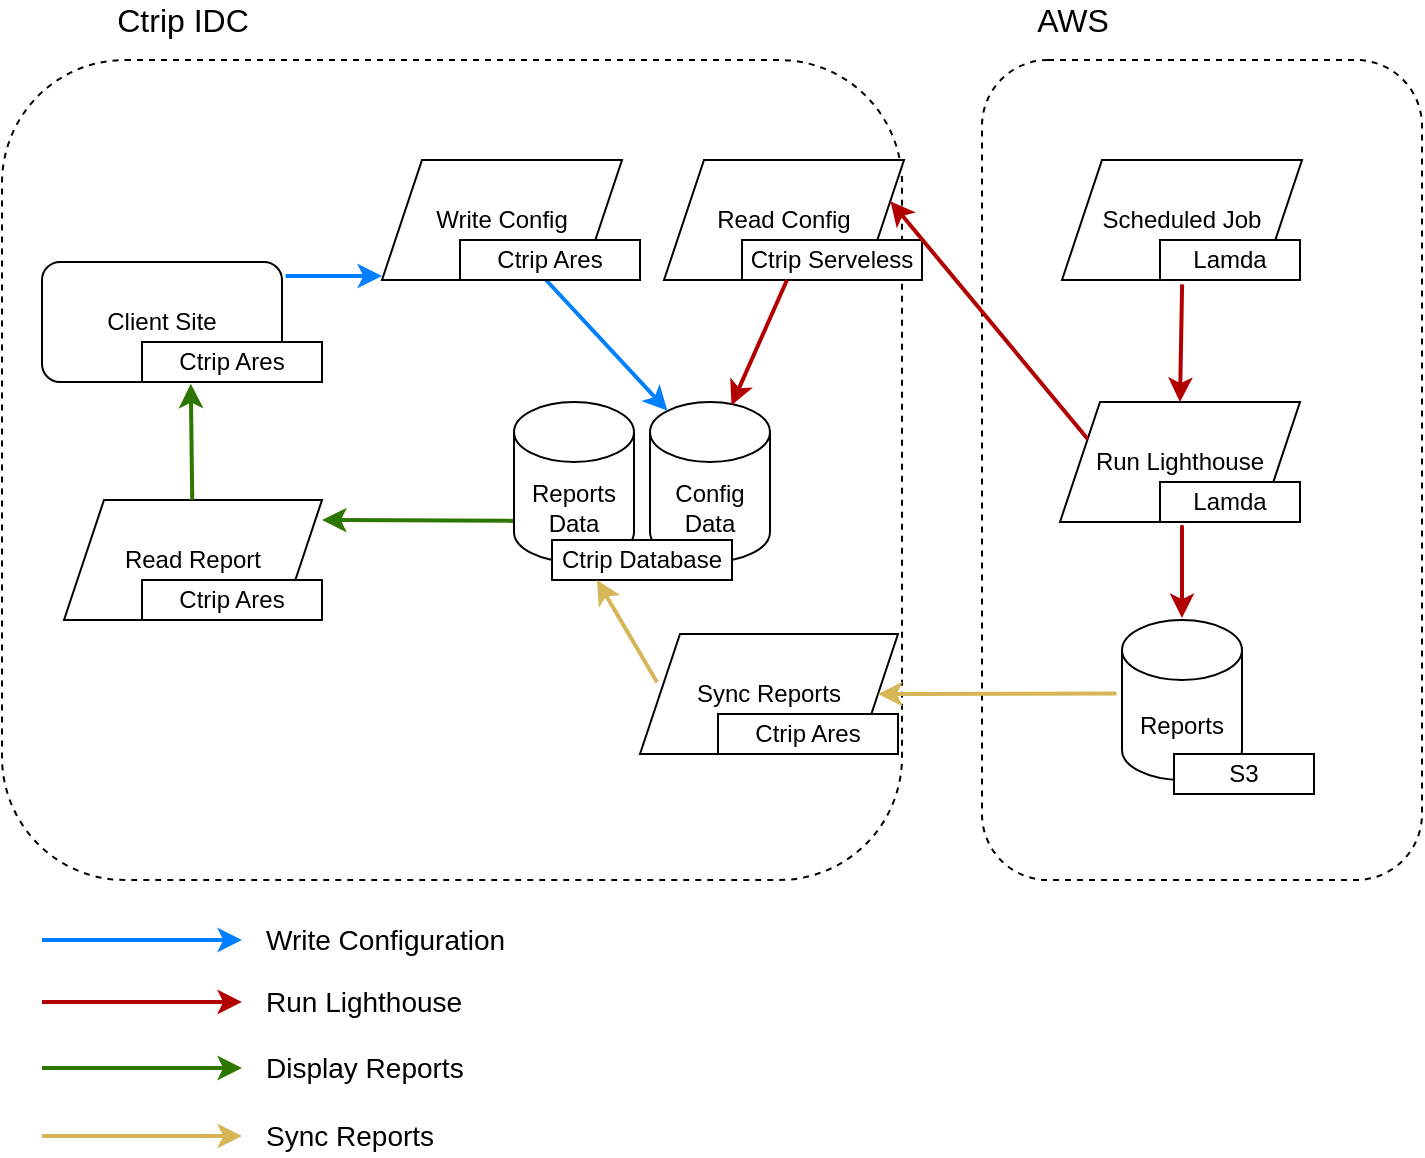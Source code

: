 <mxfile version="18.0.2" type="github">
  <diagram id="jIUldm5I0Oqk9Oj3hHHX" name="Page-1">
    <mxGraphModel dx="2184" dy="797" grid="1" gridSize="10" guides="1" tooltips="1" connect="1" arrows="1" fold="1" page="1" pageScale="1" pageWidth="827" pageHeight="1169" math="0" shadow="0">
      <root>
        <mxCell id="0" />
        <mxCell id="1" parent="0" />
        <mxCell id="R6yvzvd_kbyUxVRJHQfj-18" value="" style="rounded=1;whiteSpace=wrap;html=1;dashed=1;" parent="1" vertex="1">
          <mxGeometry x="-10" y="410" width="450" height="410" as="geometry" />
        </mxCell>
        <mxCell id="R6yvzvd_kbyUxVRJHQfj-17" value="" style="rounded=1;whiteSpace=wrap;html=1;dashed=1;" parent="1" vertex="1">
          <mxGeometry x="480" y="410" width="220" height="410" as="geometry" />
        </mxCell>
        <mxCell id="R6yvzvd_kbyUxVRJHQfj-3" value="Config Data" style="shape=cylinder3;whiteSpace=wrap;html=1;boundedLbl=1;backgroundOutline=1;size=15;" parent="1" vertex="1">
          <mxGeometry x="314" y="581" width="60" height="80" as="geometry" />
        </mxCell>
        <mxCell id="R6yvzvd_kbyUxVRJHQfj-4" value="Write Config" style="shape=parallelogram;perimeter=parallelogramPerimeter;whiteSpace=wrap;html=1;fixedSize=1;" parent="1" vertex="1">
          <mxGeometry x="180" y="460" width="120" height="60" as="geometry" />
        </mxCell>
        <mxCell id="R6yvzvd_kbyUxVRJHQfj-5" value="Client Site" style="rounded=1;whiteSpace=wrap;html=1;" parent="1" vertex="1">
          <mxGeometry x="10" y="511" width="120" height="60" as="geometry" />
        </mxCell>
        <mxCell id="R6yvzvd_kbyUxVRJHQfj-6" value="Read Report" style="shape=parallelogram;perimeter=parallelogramPerimeter;whiteSpace=wrap;html=1;fixedSize=1;container=1;" parent="1" vertex="1">
          <mxGeometry x="21" y="630" width="129" height="60" as="geometry" />
        </mxCell>
        <mxCell id="R6yvzvd_kbyUxVRJHQfj-33" value="Ctrip Ares" style="rounded=0;whiteSpace=wrap;html=1;fontSize=12;" parent="R6yvzvd_kbyUxVRJHQfj-6" vertex="1">
          <mxGeometry x="39" y="40" width="90" height="20" as="geometry" />
        </mxCell>
        <mxCell id="R6yvzvd_kbyUxVRJHQfj-7" value="Reports" style="shape=cylinder3;whiteSpace=wrap;html=1;boundedLbl=1;backgroundOutline=1;size=15;" parent="1" vertex="1">
          <mxGeometry x="550" y="690" width="60" height="80" as="geometry" />
        </mxCell>
        <mxCell id="R6yvzvd_kbyUxVRJHQfj-8" value="Run Lighthouse" style="shape=parallelogram;perimeter=parallelogramPerimeter;whiteSpace=wrap;html=1;fixedSize=1;" parent="1" vertex="1">
          <mxGeometry x="519" y="581" width="120" height="60" as="geometry" />
        </mxCell>
        <mxCell id="R6yvzvd_kbyUxVRJHQfj-9" value="" style="curved=1;endArrow=classic;html=1;rounded=0;strokeColor=#007FFF;strokeWidth=2;exitX=1.015;exitY=0.117;exitDx=0;exitDy=0;exitPerimeter=0;entryX=0;entryY=0.967;entryDx=0;entryDy=0;entryPerimeter=0;" parent="1" source="R6yvzvd_kbyUxVRJHQfj-5" target="R6yvzvd_kbyUxVRJHQfj-4" edge="1">
          <mxGeometry width="50" height="50" relative="1" as="geometry">
            <mxPoint x="130" y="541" as="sourcePoint" />
            <mxPoint x="180" y="520" as="targetPoint" />
            <Array as="points" />
          </mxGeometry>
        </mxCell>
        <mxCell id="R6yvzvd_kbyUxVRJHQfj-10" value="" style="curved=1;endArrow=classic;html=1;rounded=0;exitX=0.477;exitY=0.994;exitDx=0;exitDy=0;strokeColor=#007FFF;entryX=0.145;entryY=0;entryDx=0;entryDy=4.35;entryPerimeter=0;strokeWidth=2;exitPerimeter=0;" parent="1" source="R6yvzvd_kbyUxVRJHQfj-32" target="R6yvzvd_kbyUxVRJHQfj-3" edge="1">
          <mxGeometry width="50" height="50" relative="1" as="geometry">
            <mxPoint x="290" y="620" as="sourcePoint" />
            <mxPoint x="390" y="669" as="targetPoint" />
            <Array as="points" />
          </mxGeometry>
        </mxCell>
        <mxCell id="R6yvzvd_kbyUxVRJHQfj-11" value="Scheduled Job" style="shape=parallelogram;perimeter=parallelogramPerimeter;whiteSpace=wrap;html=1;fixedSize=1;container=1;" parent="1" vertex="1">
          <mxGeometry x="520" y="460" width="120" height="60" as="geometry" />
        </mxCell>
        <mxCell id="R6yvzvd_kbyUxVRJHQfj-28" value="Lamda" style="rounded=0;whiteSpace=wrap;html=1;fontSize=12;" parent="R6yvzvd_kbyUxVRJHQfj-11" vertex="1">
          <mxGeometry x="49" y="40" width="70" height="20" as="geometry" />
        </mxCell>
        <mxCell id="R6yvzvd_kbyUxVRJHQfj-14" value="" style="curved=1;endArrow=classic;html=1;rounded=0;strokeColor=#B20000;entryX=0.5;entryY=0;entryDx=0;entryDy=0;fillColor=#e51400;entryPerimeter=0;strokeWidth=2;" parent="1" edge="1">
          <mxGeometry width="50" height="50" relative="1" as="geometry">
            <mxPoint x="580" y="649" as="sourcePoint" />
            <mxPoint x="580" y="689" as="targetPoint" />
            <Array as="points">
              <mxPoint x="580" y="629" />
            </Array>
          </mxGeometry>
        </mxCell>
        <mxCell id="R6yvzvd_kbyUxVRJHQfj-15" value="" style="curved=1;endArrow=classic;html=1;rounded=0;strokeColor=#2D7600;fillColor=#60a917;strokeWidth=2;exitX=0;exitY=1;exitDx=0;exitDy=-15;exitPerimeter=0;" parent="1" edge="1">
          <mxGeometry width="50" height="50" relative="1" as="geometry">
            <mxPoint x="246" y="640.44" as="sourcePoint" />
            <mxPoint x="150" y="640" as="targetPoint" />
            <Array as="points" />
          </mxGeometry>
        </mxCell>
        <mxCell id="R6yvzvd_kbyUxVRJHQfj-16" value="" style="curved=1;endArrow=classic;html=1;rounded=0;strokeColor=#2D7600;fillColor=#60a917;strokeWidth=2;entryX=0.271;entryY=1.041;entryDx=0;entryDy=0;entryPerimeter=0;" parent="1" source="R6yvzvd_kbyUxVRJHQfj-6" target="R6yvzvd_kbyUxVRJHQfj-34" edge="1">
          <mxGeometry width="50" height="50" relative="1" as="geometry">
            <mxPoint x="300" y="550" as="sourcePoint" />
            <mxPoint x="86" y="580" as="targetPoint" />
            <Array as="points" />
          </mxGeometry>
        </mxCell>
        <mxCell id="R6yvzvd_kbyUxVRJHQfj-20" value="Ctrip IDC" style="text;html=1;align=center;verticalAlign=middle;resizable=0;points=[];autosize=1;strokeColor=none;fillColor=none;fontSize=16;" parent="1" vertex="1">
          <mxGeometry x="40" y="380" width="80" height="20" as="geometry" />
        </mxCell>
        <mxCell id="R6yvzvd_kbyUxVRJHQfj-21" value="AWS" style="text;html=1;align=center;verticalAlign=middle;resizable=0;points=[];autosize=1;strokeColor=none;fillColor=none;fontSize=16;" parent="1" vertex="1">
          <mxGeometry x="500" y="380" width="50" height="20" as="geometry" />
        </mxCell>
        <mxCell id="R6yvzvd_kbyUxVRJHQfj-22" value="" style="curved=1;endArrow=classic;html=1;rounded=0;exitX=1;exitY=0.5;exitDx=0;exitDy=0;strokeColor=#007FFF;strokeWidth=2;" parent="1" edge="1">
          <mxGeometry width="50" height="50" relative="1" as="geometry">
            <mxPoint x="10" y="850" as="sourcePoint" />
            <mxPoint x="110" y="850" as="targetPoint" />
            <Array as="points" />
          </mxGeometry>
        </mxCell>
        <mxCell id="R6yvzvd_kbyUxVRJHQfj-23" value="" style="curved=1;endArrow=classic;html=1;rounded=0;strokeColor=#B20000;fillColor=#e51400;strokeWidth=2;" parent="1" edge="1">
          <mxGeometry width="50" height="50" relative="1" as="geometry">
            <mxPoint x="10" y="881" as="sourcePoint" />
            <mxPoint x="110" y="881" as="targetPoint" />
            <Array as="points" />
          </mxGeometry>
        </mxCell>
        <mxCell id="R6yvzvd_kbyUxVRJHQfj-24" value="" style="curved=1;endArrow=classic;html=1;rounded=0;strokeColor=#2D7600;fillColor=#60a917;strokeWidth=2;" parent="1" edge="1">
          <mxGeometry width="50" height="50" relative="1" as="geometry">
            <mxPoint x="10" y="914" as="sourcePoint" />
            <mxPoint x="110" y="914" as="targetPoint" />
            <Array as="points" />
          </mxGeometry>
        </mxCell>
        <mxCell id="R6yvzvd_kbyUxVRJHQfj-25" value="Write Configuration" style="text;html=1;align=left;verticalAlign=middle;resizable=0;points=[];autosize=1;strokeColor=none;fillColor=none;fontSize=14;" parent="1" vertex="1">
          <mxGeometry x="120" y="840" width="140" height="20" as="geometry" />
        </mxCell>
        <mxCell id="R6yvzvd_kbyUxVRJHQfj-26" value="Run Lighthouse" style="text;html=1;align=left;verticalAlign=middle;resizable=0;points=[];autosize=1;strokeColor=none;fillColor=none;fontSize=14;" parent="1" vertex="1">
          <mxGeometry x="120" y="871" width="110" height="20" as="geometry" />
        </mxCell>
        <mxCell id="R6yvzvd_kbyUxVRJHQfj-27" value="Display Reports" style="text;html=1;align=left;verticalAlign=middle;resizable=0;points=[];autosize=1;strokeColor=none;fillColor=none;fontSize=14;" parent="1" vertex="1">
          <mxGeometry x="120" y="904" width="110" height="20" as="geometry" />
        </mxCell>
        <mxCell id="R6yvzvd_kbyUxVRJHQfj-29" value="Lamda" style="rounded=0;whiteSpace=wrap;html=1;fontSize=12;" parent="1" vertex="1">
          <mxGeometry x="569" y="621" width="70" height="20" as="geometry" />
        </mxCell>
        <mxCell id="R6yvzvd_kbyUxVRJHQfj-30" value="S3" style="rounded=0;whiteSpace=wrap;html=1;fontSize=12;" parent="1" vertex="1">
          <mxGeometry x="576" y="757" width="70" height="20" as="geometry" />
        </mxCell>
        <mxCell id="R6yvzvd_kbyUxVRJHQfj-32" value="Ctrip Ares" style="rounded=0;whiteSpace=wrap;html=1;fontSize=12;" parent="1" vertex="1">
          <mxGeometry x="219" y="500" width="90" height="20" as="geometry" />
        </mxCell>
        <mxCell id="R6yvzvd_kbyUxVRJHQfj-34" value="Ctrip Ares" style="rounded=0;whiteSpace=wrap;html=1;fontSize=12;" parent="1" vertex="1">
          <mxGeometry x="60" y="551" width="90" height="20" as="geometry" />
        </mxCell>
        <mxCell id="R6yvzvd_kbyUxVRJHQfj-35" value="Read Config" style="shape=parallelogram;perimeter=parallelogramPerimeter;whiteSpace=wrap;html=1;fixedSize=1;" parent="1" vertex="1">
          <mxGeometry x="321" y="460" width="120" height="60" as="geometry" />
        </mxCell>
        <mxCell id="R6yvzvd_kbyUxVRJHQfj-36" value="Ctrip Serveless" style="rounded=0;whiteSpace=wrap;html=1;fontSize=12;" parent="1" vertex="1">
          <mxGeometry x="360" y="500" width="90" height="20" as="geometry" />
        </mxCell>
        <mxCell id="R6yvzvd_kbyUxVRJHQfj-38" value="" style="curved=1;endArrow=classic;html=1;rounded=0;strokeColor=#B20000;fillColor=#e51400;strokeWidth=2;verticalAlign=middle;exitX=0.25;exitY=1;exitDx=0;exitDy=0;entryX=0.679;entryY=0.02;entryDx=0;entryDy=0;entryPerimeter=0;" parent="1" source="R6yvzvd_kbyUxVRJHQfj-36" target="R6yvzvd_kbyUxVRJHQfj-3" edge="1">
          <mxGeometry width="50" height="50" relative="1" as="geometry">
            <mxPoint x="360" y="630" as="sourcePoint" />
            <mxPoint x="300" y="690" as="targetPoint" />
            <Array as="points" />
          </mxGeometry>
        </mxCell>
        <mxCell id="R6yvzvd_kbyUxVRJHQfj-12" value="" style="curved=1;endArrow=classic;html=1;rounded=0;strokeColor=#B20000;fillColor=#e51400;strokeWidth=2;entryX=0.836;entryY=-0.168;entryDx=0;entryDy=0;entryPerimeter=0;exitX=0;exitY=0.25;exitDx=0;exitDy=0;" parent="1" edge="1" source="R6yvzvd_kbyUxVRJHQfj-8">
          <mxGeometry width="50" height="50" relative="1" as="geometry">
            <mxPoint x="529" y="481" as="sourcePoint" />
            <mxPoint x="434.24" y="480.64" as="targetPoint" />
            <Array as="points" />
          </mxGeometry>
        </mxCell>
        <mxCell id="R6yvzvd_kbyUxVRJHQfj-44" value="" style="curved=1;endArrow=classic;html=1;rounded=0;strokeColor=#B20000;entryX=0.5;entryY=0;entryDx=0;entryDy=0;fillColor=#e51400;strokeWidth=2;exitX=0.158;exitY=1.109;exitDx=0;exitDy=0;exitPerimeter=0;" parent="1" source="R6yvzvd_kbyUxVRJHQfj-28" target="R6yvzvd_kbyUxVRJHQfj-8" edge="1">
          <mxGeometry width="50" height="50" relative="1" as="geometry">
            <mxPoint x="590" y="625" as="sourcePoint" />
            <mxPoint x="590" y="700.0" as="targetPoint" />
            <Array as="points" />
          </mxGeometry>
        </mxCell>
        <mxCell id="R6yvzvd_kbyUxVRJHQfj-46" value="Reports Data" style="shape=cylinder3;whiteSpace=wrap;html=1;boundedLbl=1;backgroundOutline=1;size=15;" parent="1" vertex="1">
          <mxGeometry x="246" y="581" width="60" height="80" as="geometry" />
        </mxCell>
        <mxCell id="R6yvzvd_kbyUxVRJHQfj-48" value="Sync Reports" style="shape=parallelogram;perimeter=parallelogramPerimeter;whiteSpace=wrap;html=1;fixedSize=1;container=1;" parent="1" vertex="1">
          <mxGeometry x="309" y="697" width="129" height="60" as="geometry" />
        </mxCell>
        <mxCell id="R6yvzvd_kbyUxVRJHQfj-49" value="Ctrip Ares" style="rounded=0;whiteSpace=wrap;html=1;fontSize=12;" parent="R6yvzvd_kbyUxVRJHQfj-48" vertex="1">
          <mxGeometry x="39" y="40" width="90" height="20" as="geometry" />
        </mxCell>
        <mxCell id="R6yvzvd_kbyUxVRJHQfj-31" value="Ctrip Database" style="rounded=0;whiteSpace=wrap;html=1;fontSize=12;" parent="1" vertex="1">
          <mxGeometry x="265" y="650" width="90" height="20" as="geometry" />
        </mxCell>
        <mxCell id="R6yvzvd_kbyUxVRJHQfj-58" value="" style="curved=1;endArrow=classic;html=1;rounded=0;strokeColor=#d6b656;fillColor=#fff2cc;strokeWidth=2;exitX=0.066;exitY=0.403;exitDx=0;exitDy=0;exitPerimeter=0;entryX=0.25;entryY=1;entryDx=0;entryDy=0;" parent="1" source="R6yvzvd_kbyUxVRJHQfj-48" target="R6yvzvd_kbyUxVRJHQfj-31" edge="1">
          <mxGeometry width="50" height="50" relative="1" as="geometry">
            <mxPoint x="315" y="730.12" as="sourcePoint" />
            <mxPoint x="219.0" y="729.68" as="targetPoint" />
            <Array as="points" />
          </mxGeometry>
        </mxCell>
        <mxCell id="R6yvzvd_kbyUxVRJHQfj-59" value="" style="curved=1;endArrow=classic;html=1;rounded=0;strokeColor=#d6b656;fillColor=#fff2cc;strokeWidth=2;exitX=-0.046;exitY=0.46;exitDx=0;exitDy=0;exitPerimeter=0;entryX=1;entryY=0.5;entryDx=0;entryDy=0;" parent="1" source="R6yvzvd_kbyUxVRJHQfj-7" target="R6yvzvd_kbyUxVRJHQfj-48" edge="1">
          <mxGeometry width="50" height="50" relative="1" as="geometry">
            <mxPoint x="550.0" y="740.12" as="sourcePoint" />
            <mxPoint x="522.5" y="680" as="targetPoint" />
            <Array as="points" />
          </mxGeometry>
        </mxCell>
        <mxCell id="R6yvzvd_kbyUxVRJHQfj-60" value="" style="curved=1;endArrow=classic;html=1;rounded=0;strokeColor=#d6b656;fillColor=#fff2cc;strokeWidth=2;" parent="1" edge="1">
          <mxGeometry width="50" height="50" relative="1" as="geometry">
            <mxPoint x="10" y="948" as="sourcePoint" />
            <mxPoint x="110" y="948" as="targetPoint" />
            <Array as="points" />
          </mxGeometry>
        </mxCell>
        <mxCell id="R6yvzvd_kbyUxVRJHQfj-61" value="Sync Reports" style="text;html=1;align=left;verticalAlign=middle;resizable=0;points=[];autosize=1;strokeColor=none;fillColor=none;fontSize=14;" parent="1" vertex="1">
          <mxGeometry x="120" y="938" width="100" height="20" as="geometry" />
        </mxCell>
      </root>
    </mxGraphModel>
  </diagram>
</mxfile>
